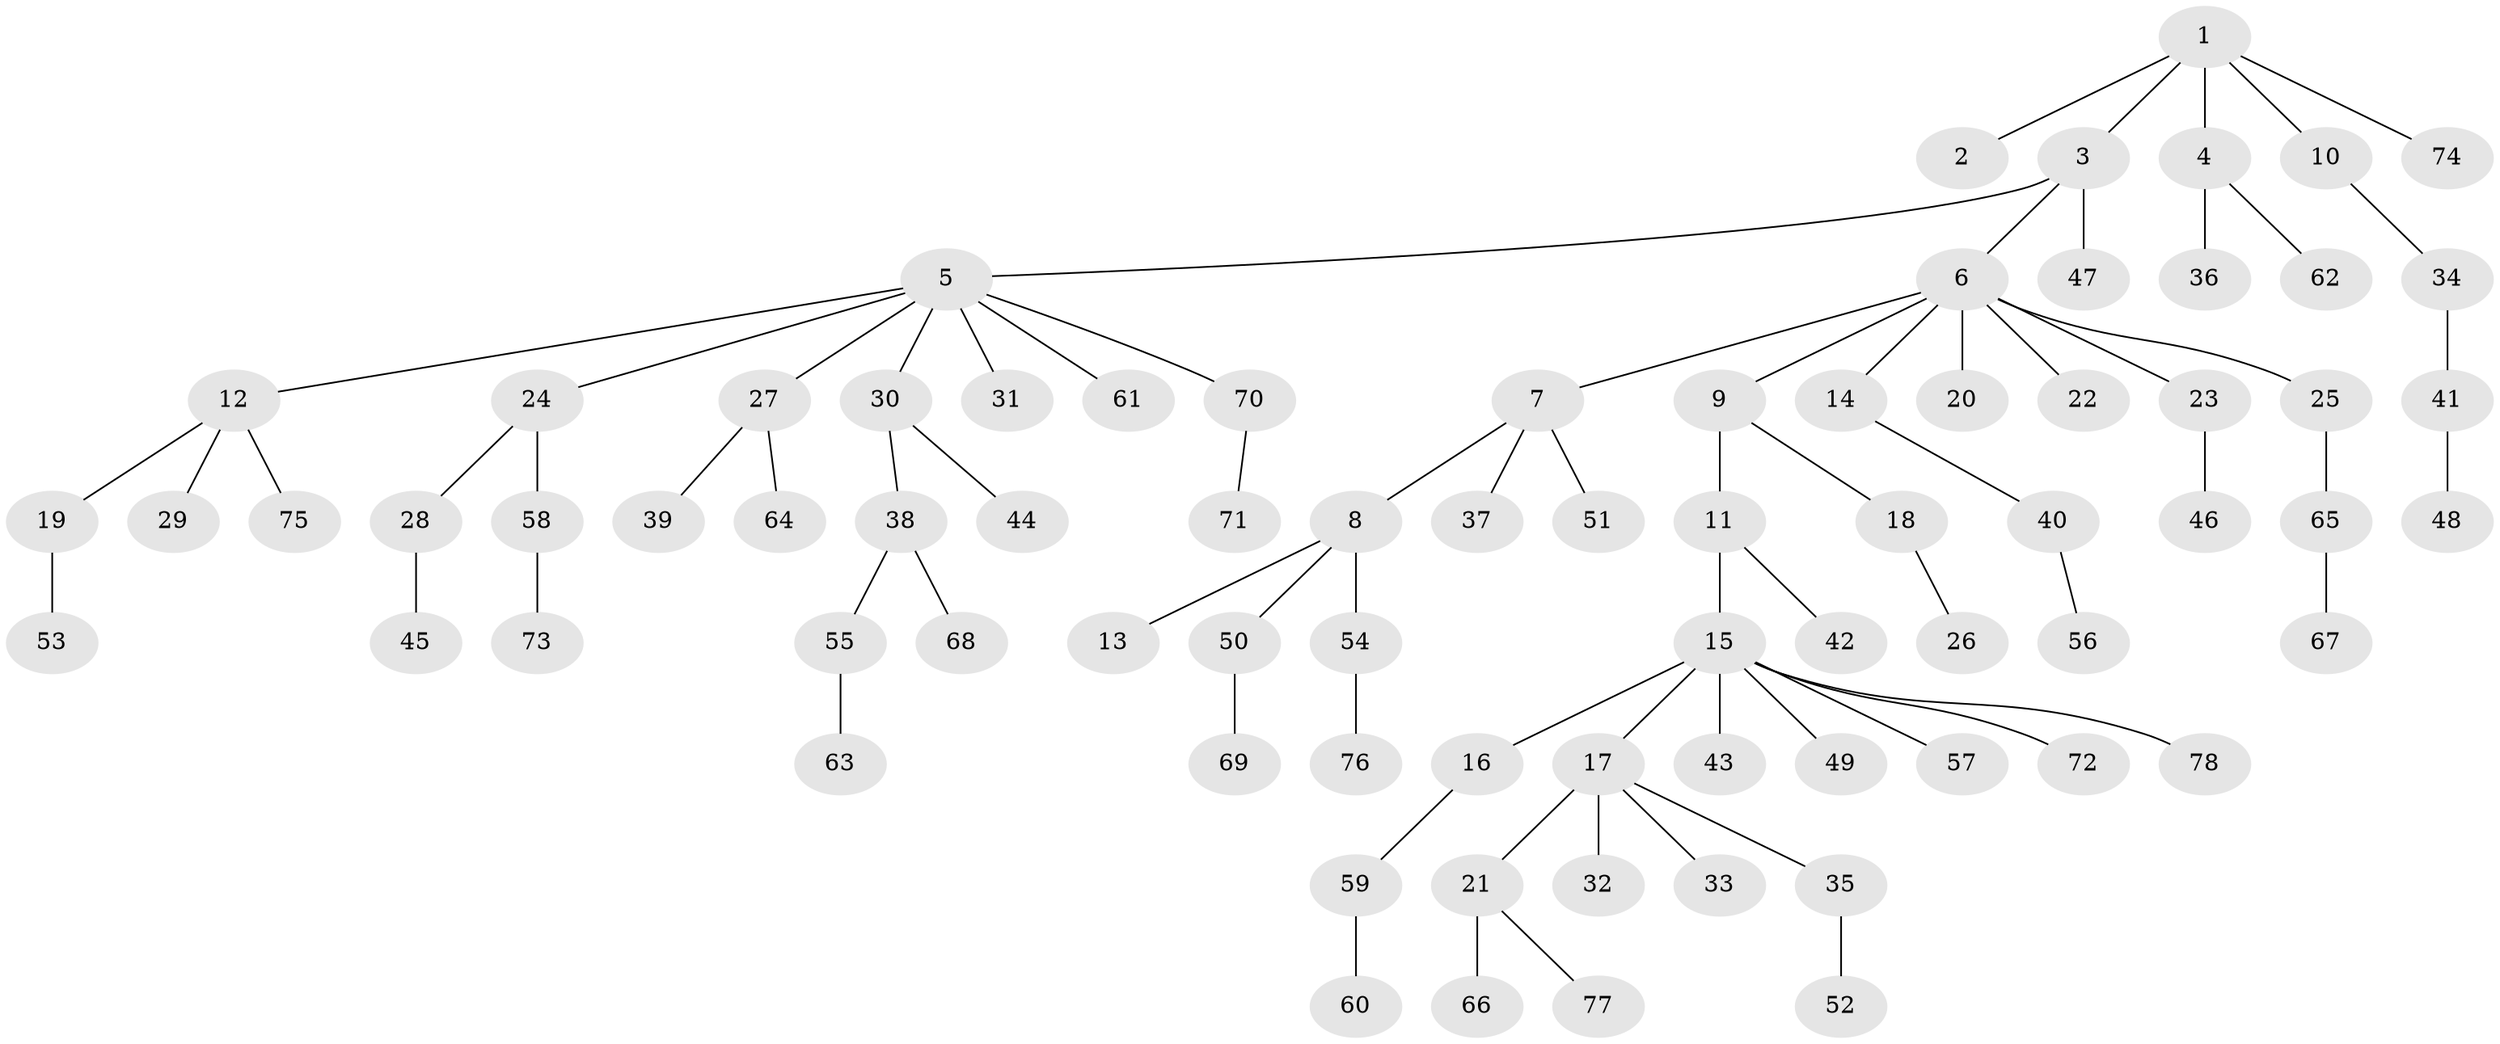 // Generated by graph-tools (version 1.1) at 2025/15/03/09/25 04:15:42]
// undirected, 78 vertices, 77 edges
graph export_dot {
graph [start="1"]
  node [color=gray90,style=filled];
  1;
  2;
  3;
  4;
  5;
  6;
  7;
  8;
  9;
  10;
  11;
  12;
  13;
  14;
  15;
  16;
  17;
  18;
  19;
  20;
  21;
  22;
  23;
  24;
  25;
  26;
  27;
  28;
  29;
  30;
  31;
  32;
  33;
  34;
  35;
  36;
  37;
  38;
  39;
  40;
  41;
  42;
  43;
  44;
  45;
  46;
  47;
  48;
  49;
  50;
  51;
  52;
  53;
  54;
  55;
  56;
  57;
  58;
  59;
  60;
  61;
  62;
  63;
  64;
  65;
  66;
  67;
  68;
  69;
  70;
  71;
  72;
  73;
  74;
  75;
  76;
  77;
  78;
  1 -- 2;
  1 -- 3;
  1 -- 4;
  1 -- 10;
  1 -- 74;
  3 -- 5;
  3 -- 6;
  3 -- 47;
  4 -- 36;
  4 -- 62;
  5 -- 12;
  5 -- 24;
  5 -- 27;
  5 -- 30;
  5 -- 31;
  5 -- 61;
  5 -- 70;
  6 -- 7;
  6 -- 9;
  6 -- 14;
  6 -- 20;
  6 -- 22;
  6 -- 23;
  6 -- 25;
  7 -- 8;
  7 -- 37;
  7 -- 51;
  8 -- 13;
  8 -- 50;
  8 -- 54;
  9 -- 11;
  9 -- 18;
  10 -- 34;
  11 -- 15;
  11 -- 42;
  12 -- 19;
  12 -- 29;
  12 -- 75;
  14 -- 40;
  15 -- 16;
  15 -- 17;
  15 -- 43;
  15 -- 49;
  15 -- 57;
  15 -- 72;
  15 -- 78;
  16 -- 59;
  17 -- 21;
  17 -- 32;
  17 -- 33;
  17 -- 35;
  18 -- 26;
  19 -- 53;
  21 -- 66;
  21 -- 77;
  23 -- 46;
  24 -- 28;
  24 -- 58;
  25 -- 65;
  27 -- 39;
  27 -- 64;
  28 -- 45;
  30 -- 38;
  30 -- 44;
  34 -- 41;
  35 -- 52;
  38 -- 55;
  38 -- 68;
  40 -- 56;
  41 -- 48;
  50 -- 69;
  54 -- 76;
  55 -- 63;
  58 -- 73;
  59 -- 60;
  65 -- 67;
  70 -- 71;
}
